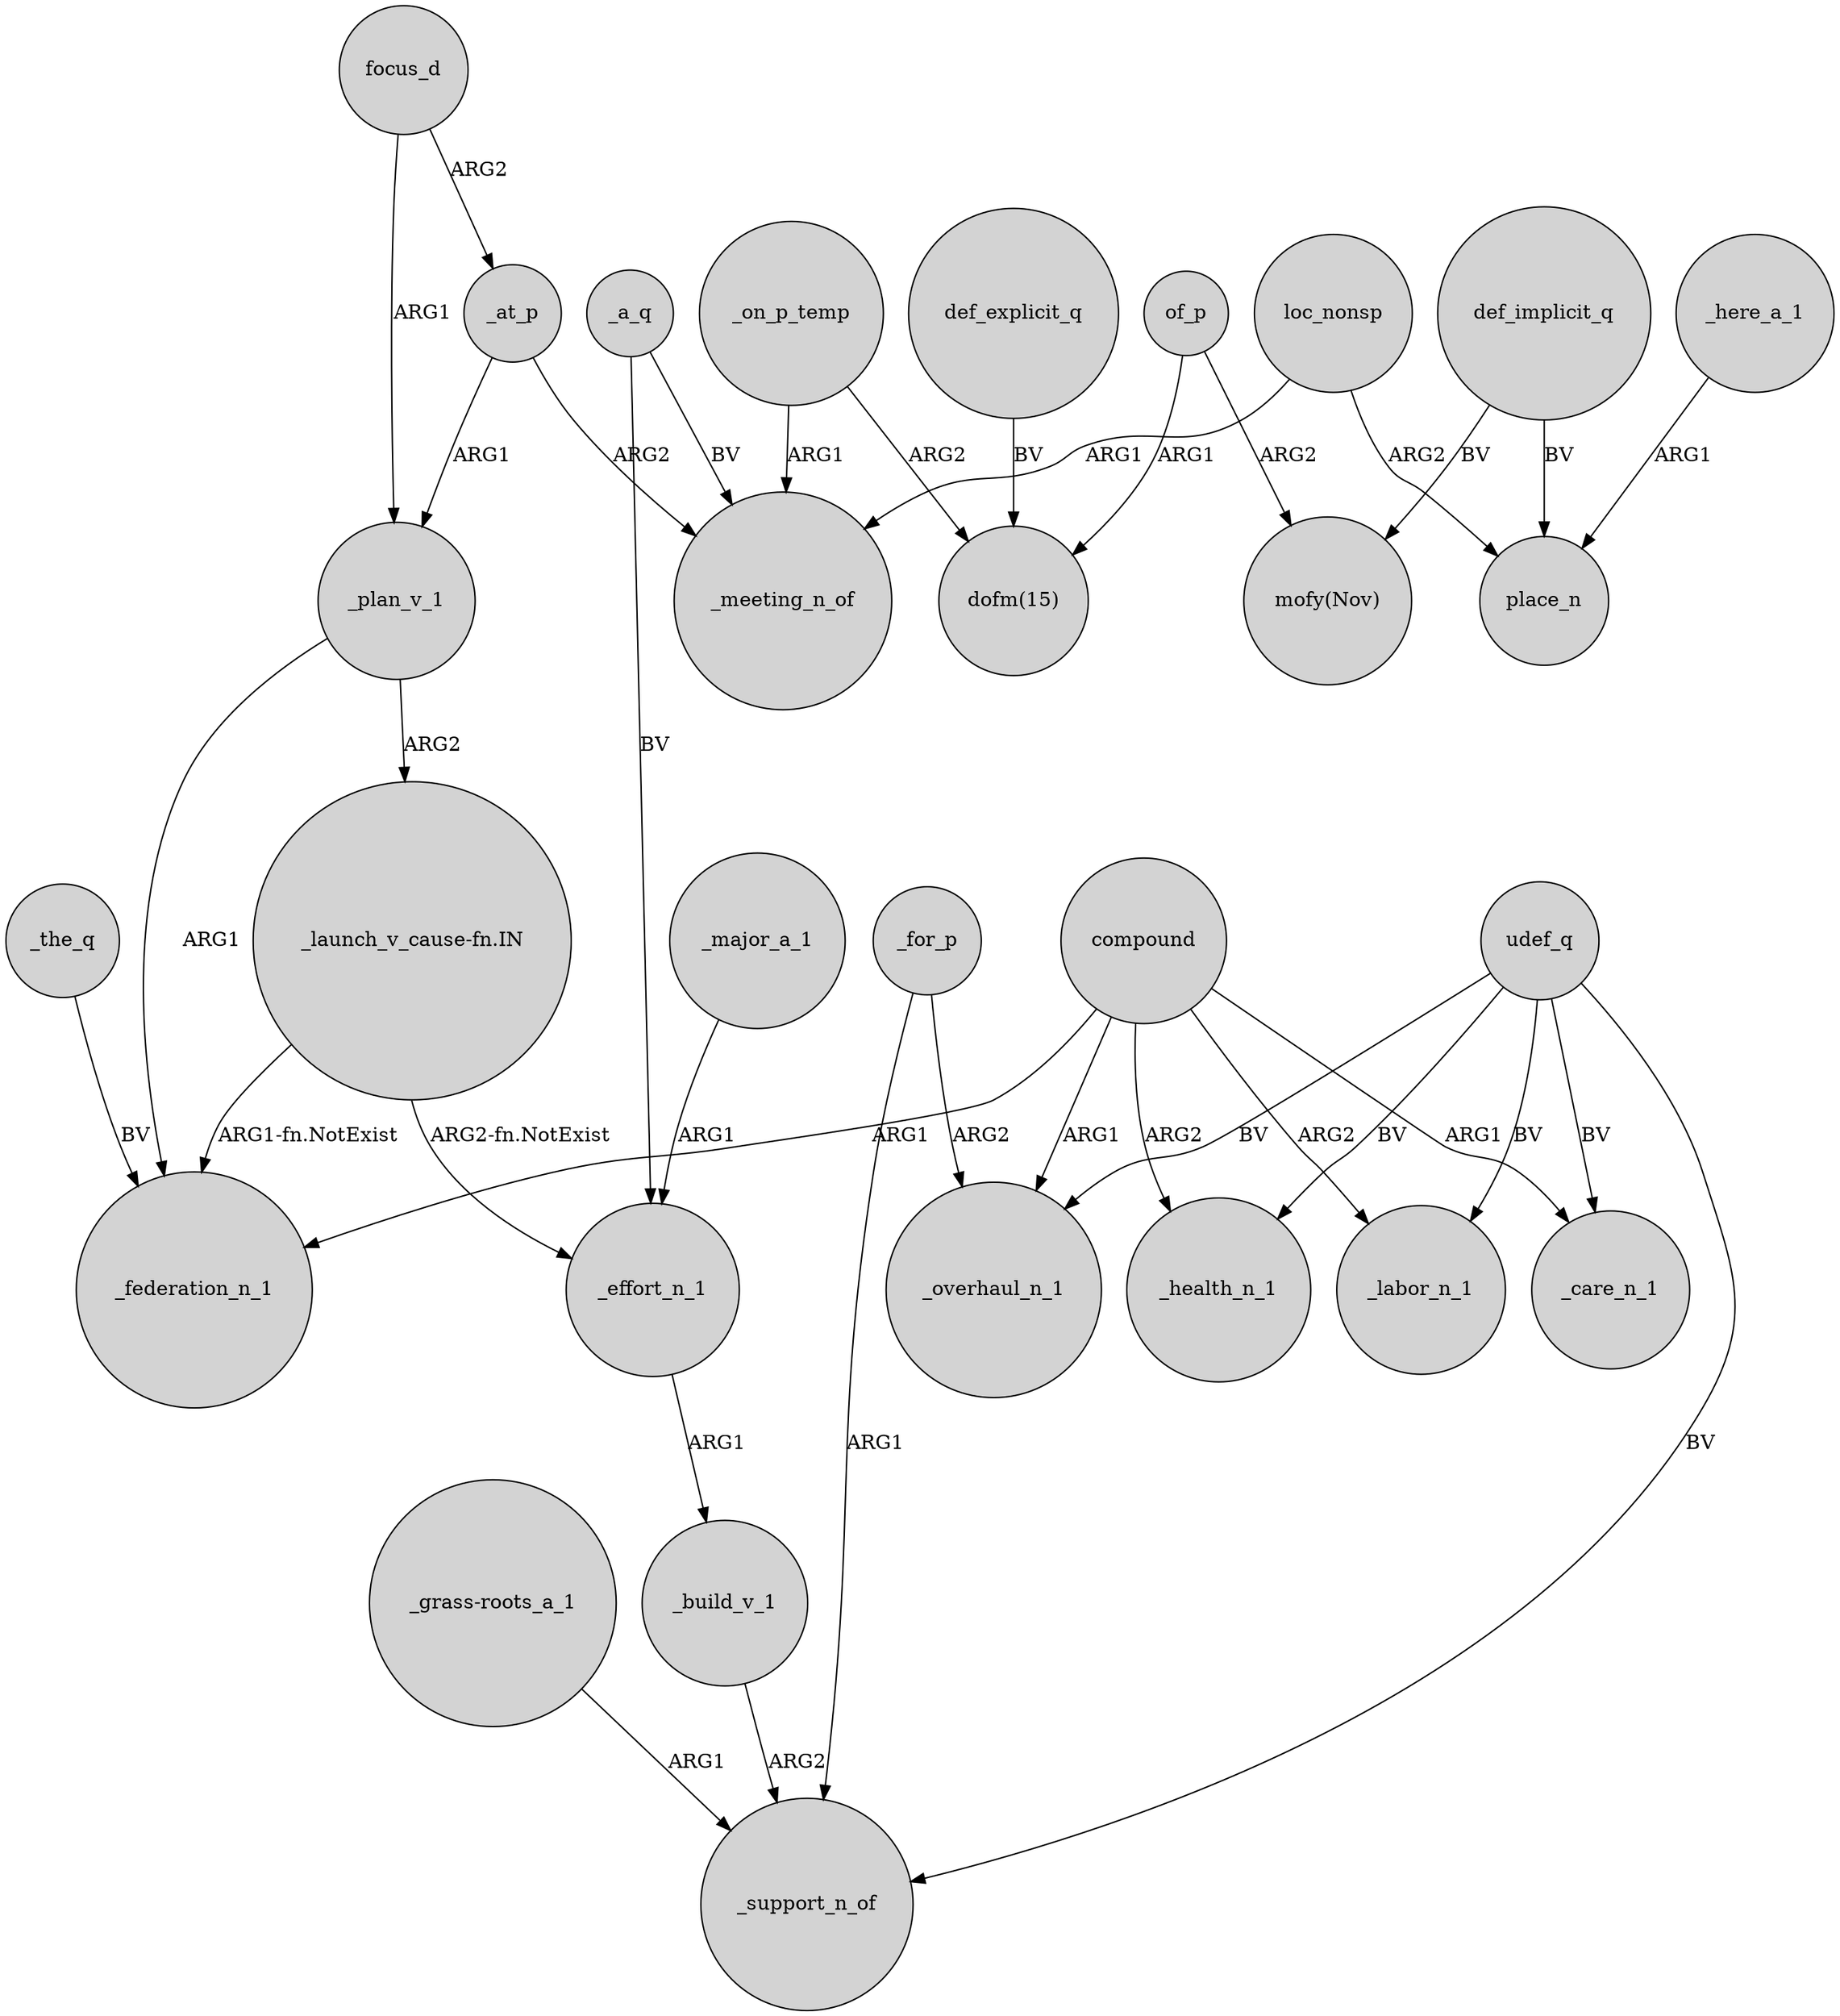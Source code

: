 digraph {
	node [shape=circle style=filled]
	"_launch_v_cause-fn.IN" -> _federation_n_1 [label="ARG1-fn.NotExist"]
	def_explicit_q -> "dofm(15)" [label=BV]
	_on_p_temp -> "dofm(15)" [label=ARG2]
	_the_q -> _federation_n_1 [label=BV]
	"_grass-roots_a_1" -> _support_n_of [label=ARG1]
	_here_a_1 -> place_n [label=ARG1]
	_on_p_temp -> _meeting_n_of [label=ARG1]
	_plan_v_1 -> "_launch_v_cause-fn.IN" [label=ARG2]
	_major_a_1 -> _effort_n_1 [label=ARG1]
	_build_v_1 -> _support_n_of [label=ARG2]
	_at_p -> _plan_v_1 [label=ARG1]
	udef_q -> _care_n_1 [label=BV]
	udef_q -> _overhaul_n_1 [label=BV]
	compound -> _labor_n_1 [label=ARG2]
	_for_p -> _overhaul_n_1 [label=ARG2]
	def_implicit_q -> place_n [label=BV]
	focus_d -> _at_p [label=ARG2]
	focus_d -> _plan_v_1 [label=ARG1]
	_a_q -> _meeting_n_of [label=BV]
	loc_nonsp -> _meeting_n_of [label=ARG1]
	udef_q -> _labor_n_1 [label=BV]
	_for_p -> _support_n_of [label=ARG1]
	_at_p -> _meeting_n_of [label=ARG2]
	"_launch_v_cause-fn.IN" -> _effort_n_1 [label="ARG2-fn.NotExist"]
	compound -> _health_n_1 [label=ARG2]
	compound -> _overhaul_n_1 [label=ARG1]
	compound -> _federation_n_1 [label=ARG1]
	udef_q -> _health_n_1 [label=BV]
	_plan_v_1 -> _federation_n_1 [label=ARG1]
	_a_q -> _effort_n_1 [label=BV]
	udef_q -> _support_n_of [label=BV]
	loc_nonsp -> place_n [label=ARG2]
	_effort_n_1 -> _build_v_1 [label=ARG1]
	of_p -> "mofy(Nov)" [label=ARG2]
	compound -> _care_n_1 [label=ARG1]
	def_implicit_q -> "mofy(Nov)" [label=BV]
	of_p -> "dofm(15)" [label=ARG1]
}
